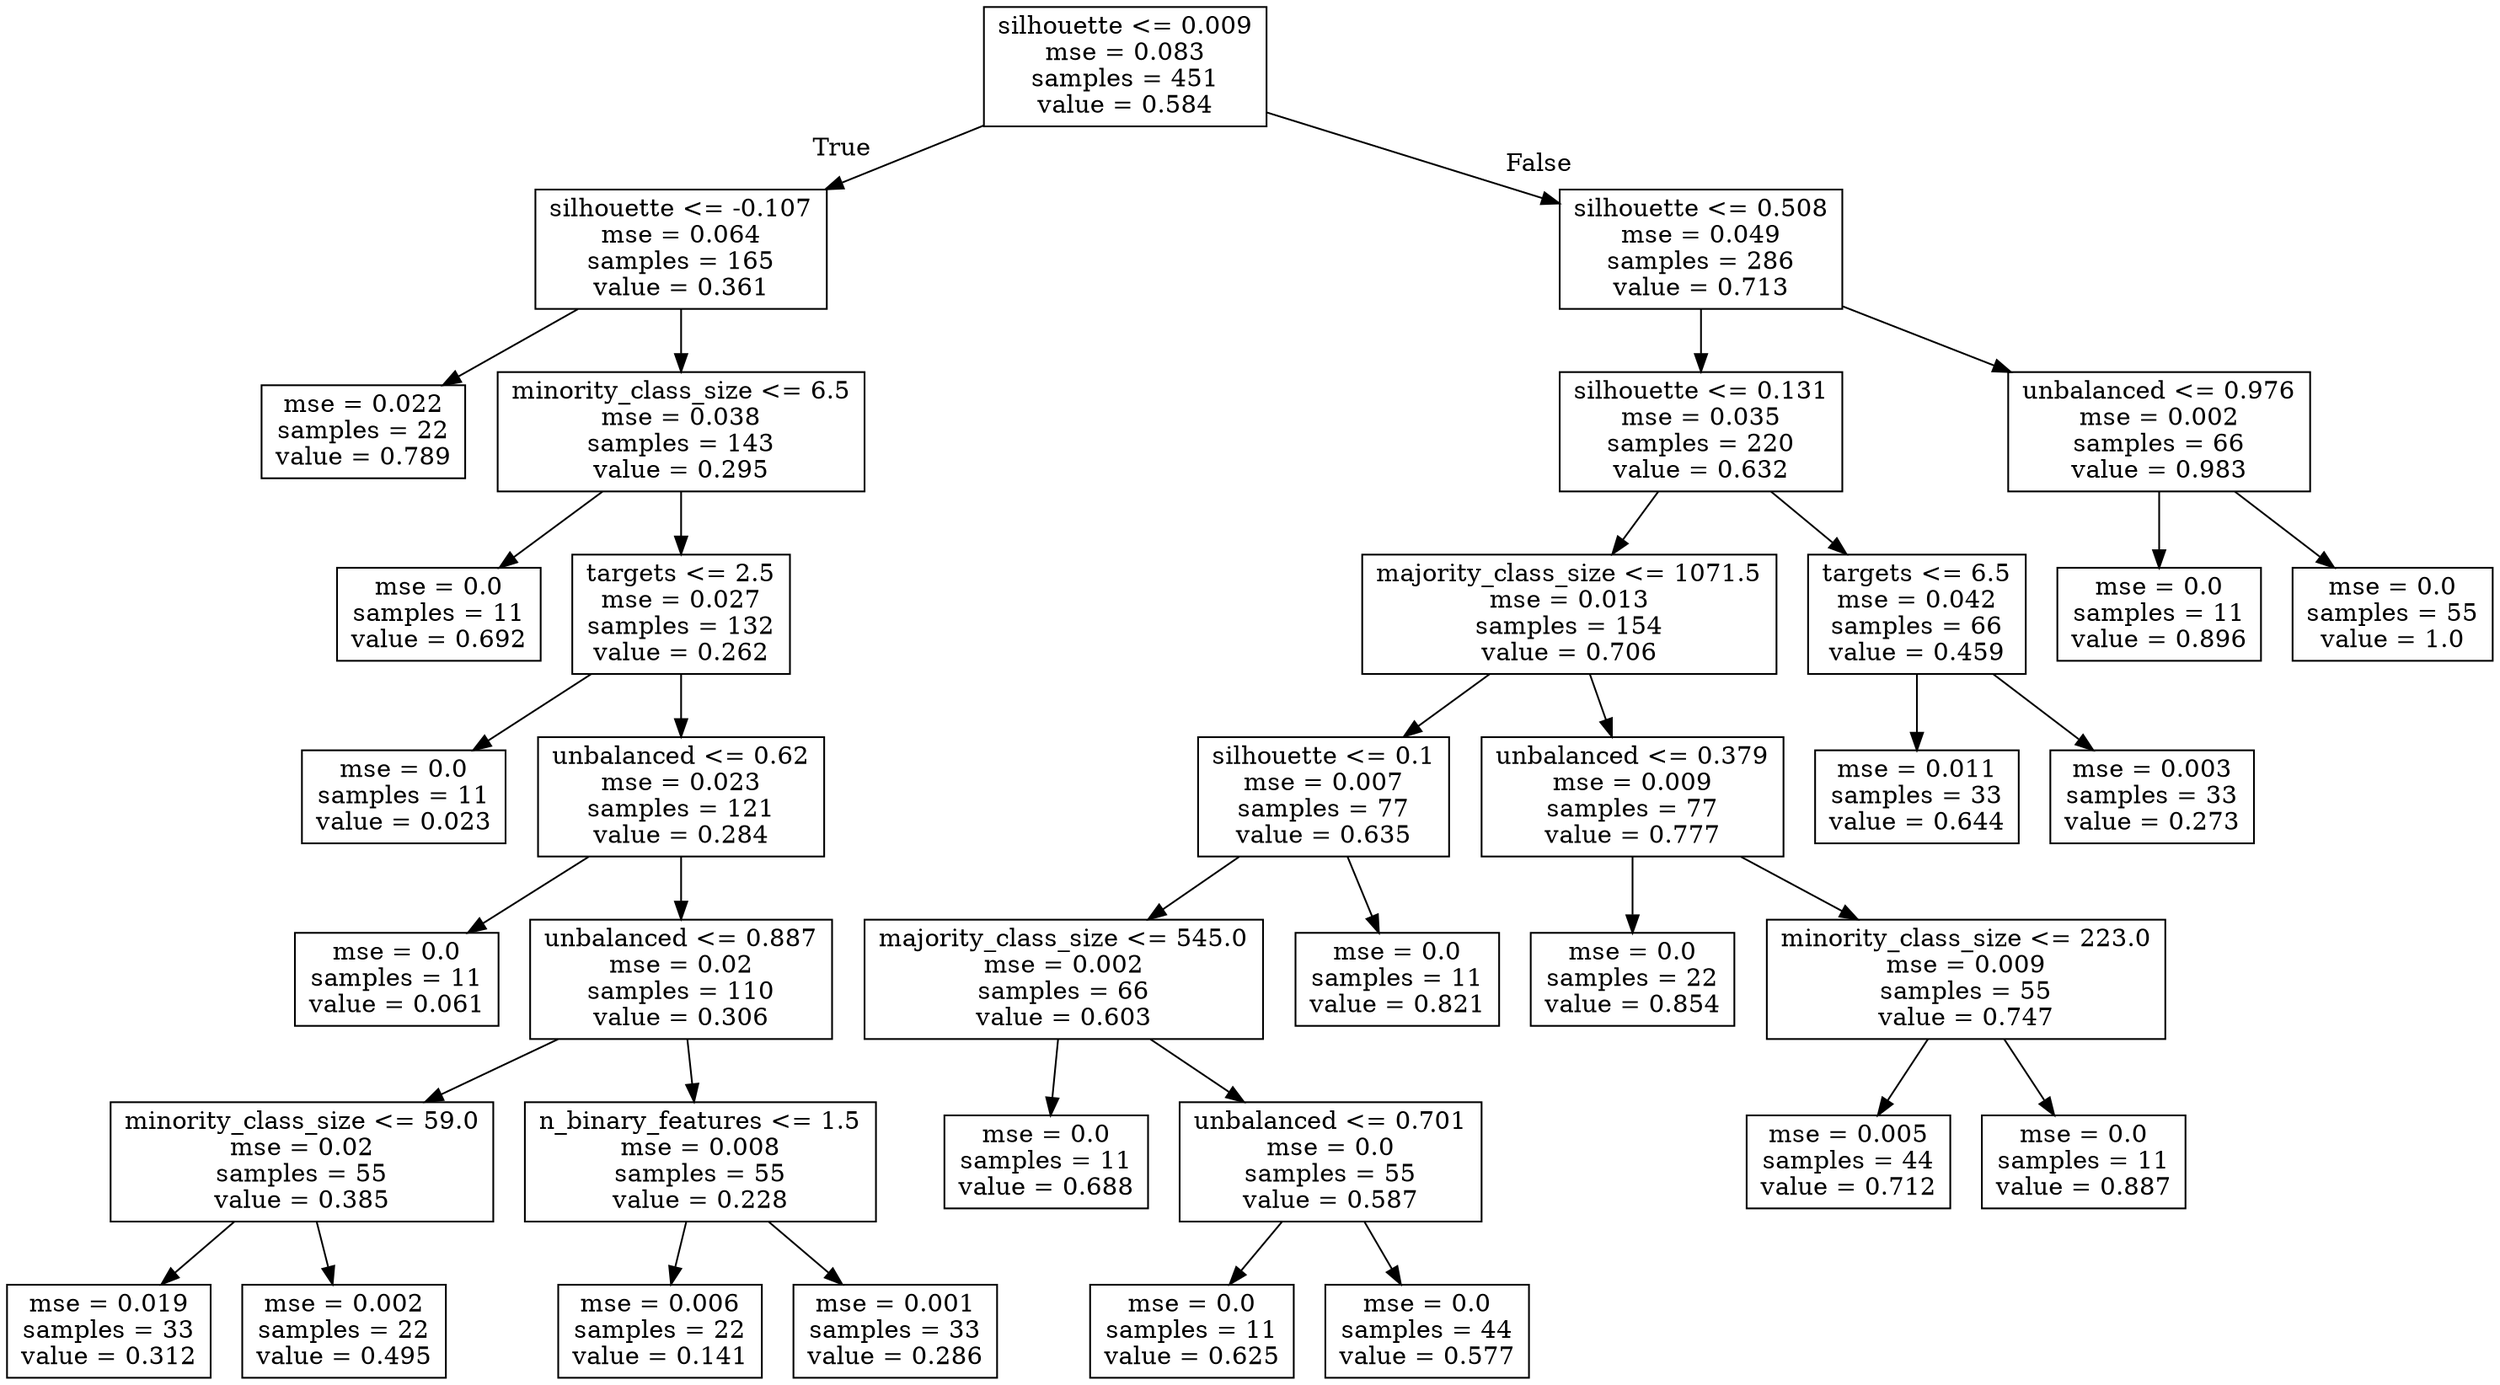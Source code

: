 digraph Tree {
node [shape=box] ;
0 [label="silhouette <= 0.009\nmse = 0.083\nsamples = 451\nvalue = 0.584"] ;
1 [label="silhouette <= -0.107\nmse = 0.064\nsamples = 165\nvalue = 0.361"] ;
0 -> 1 [labeldistance=2.5, labelangle=45, headlabel="True"] ;
2 [label="mse = 0.022\nsamples = 22\nvalue = 0.789"] ;
1 -> 2 ;
3 [label="minority_class_size <= 6.5\nmse = 0.038\nsamples = 143\nvalue = 0.295"] ;
1 -> 3 ;
4 [label="mse = 0.0\nsamples = 11\nvalue = 0.692"] ;
3 -> 4 ;
5 [label="targets <= 2.5\nmse = 0.027\nsamples = 132\nvalue = 0.262"] ;
3 -> 5 ;
6 [label="mse = 0.0\nsamples = 11\nvalue = 0.023"] ;
5 -> 6 ;
7 [label="unbalanced <= 0.62\nmse = 0.023\nsamples = 121\nvalue = 0.284"] ;
5 -> 7 ;
8 [label="mse = 0.0\nsamples = 11\nvalue = 0.061"] ;
7 -> 8 ;
9 [label="unbalanced <= 0.887\nmse = 0.02\nsamples = 110\nvalue = 0.306"] ;
7 -> 9 ;
10 [label="minority_class_size <= 59.0\nmse = 0.02\nsamples = 55\nvalue = 0.385"] ;
9 -> 10 ;
11 [label="mse = 0.019\nsamples = 33\nvalue = 0.312"] ;
10 -> 11 ;
12 [label="mse = 0.002\nsamples = 22\nvalue = 0.495"] ;
10 -> 12 ;
13 [label="n_binary_features <= 1.5\nmse = 0.008\nsamples = 55\nvalue = 0.228"] ;
9 -> 13 ;
14 [label="mse = 0.006\nsamples = 22\nvalue = 0.141"] ;
13 -> 14 ;
15 [label="mse = 0.001\nsamples = 33\nvalue = 0.286"] ;
13 -> 15 ;
16 [label="silhouette <= 0.508\nmse = 0.049\nsamples = 286\nvalue = 0.713"] ;
0 -> 16 [labeldistance=2.5, labelangle=-45, headlabel="False"] ;
17 [label="silhouette <= 0.131\nmse = 0.035\nsamples = 220\nvalue = 0.632"] ;
16 -> 17 ;
18 [label="majority_class_size <= 1071.5\nmse = 0.013\nsamples = 154\nvalue = 0.706"] ;
17 -> 18 ;
19 [label="silhouette <= 0.1\nmse = 0.007\nsamples = 77\nvalue = 0.635"] ;
18 -> 19 ;
20 [label="majority_class_size <= 545.0\nmse = 0.002\nsamples = 66\nvalue = 0.603"] ;
19 -> 20 ;
21 [label="mse = 0.0\nsamples = 11\nvalue = 0.688"] ;
20 -> 21 ;
22 [label="unbalanced <= 0.701\nmse = 0.0\nsamples = 55\nvalue = 0.587"] ;
20 -> 22 ;
23 [label="mse = 0.0\nsamples = 11\nvalue = 0.625"] ;
22 -> 23 ;
24 [label="mse = 0.0\nsamples = 44\nvalue = 0.577"] ;
22 -> 24 ;
25 [label="mse = 0.0\nsamples = 11\nvalue = 0.821"] ;
19 -> 25 ;
26 [label="unbalanced <= 0.379\nmse = 0.009\nsamples = 77\nvalue = 0.777"] ;
18 -> 26 ;
27 [label="mse = 0.0\nsamples = 22\nvalue = 0.854"] ;
26 -> 27 ;
28 [label="minority_class_size <= 223.0\nmse = 0.009\nsamples = 55\nvalue = 0.747"] ;
26 -> 28 ;
29 [label="mse = 0.005\nsamples = 44\nvalue = 0.712"] ;
28 -> 29 ;
30 [label="mse = 0.0\nsamples = 11\nvalue = 0.887"] ;
28 -> 30 ;
31 [label="targets <= 6.5\nmse = 0.042\nsamples = 66\nvalue = 0.459"] ;
17 -> 31 ;
32 [label="mse = 0.011\nsamples = 33\nvalue = 0.644"] ;
31 -> 32 ;
33 [label="mse = 0.003\nsamples = 33\nvalue = 0.273"] ;
31 -> 33 ;
34 [label="unbalanced <= 0.976\nmse = 0.002\nsamples = 66\nvalue = 0.983"] ;
16 -> 34 ;
35 [label="mse = 0.0\nsamples = 11\nvalue = 0.896"] ;
34 -> 35 ;
36 [label="mse = 0.0\nsamples = 55\nvalue = 1.0"] ;
34 -> 36 ;
}